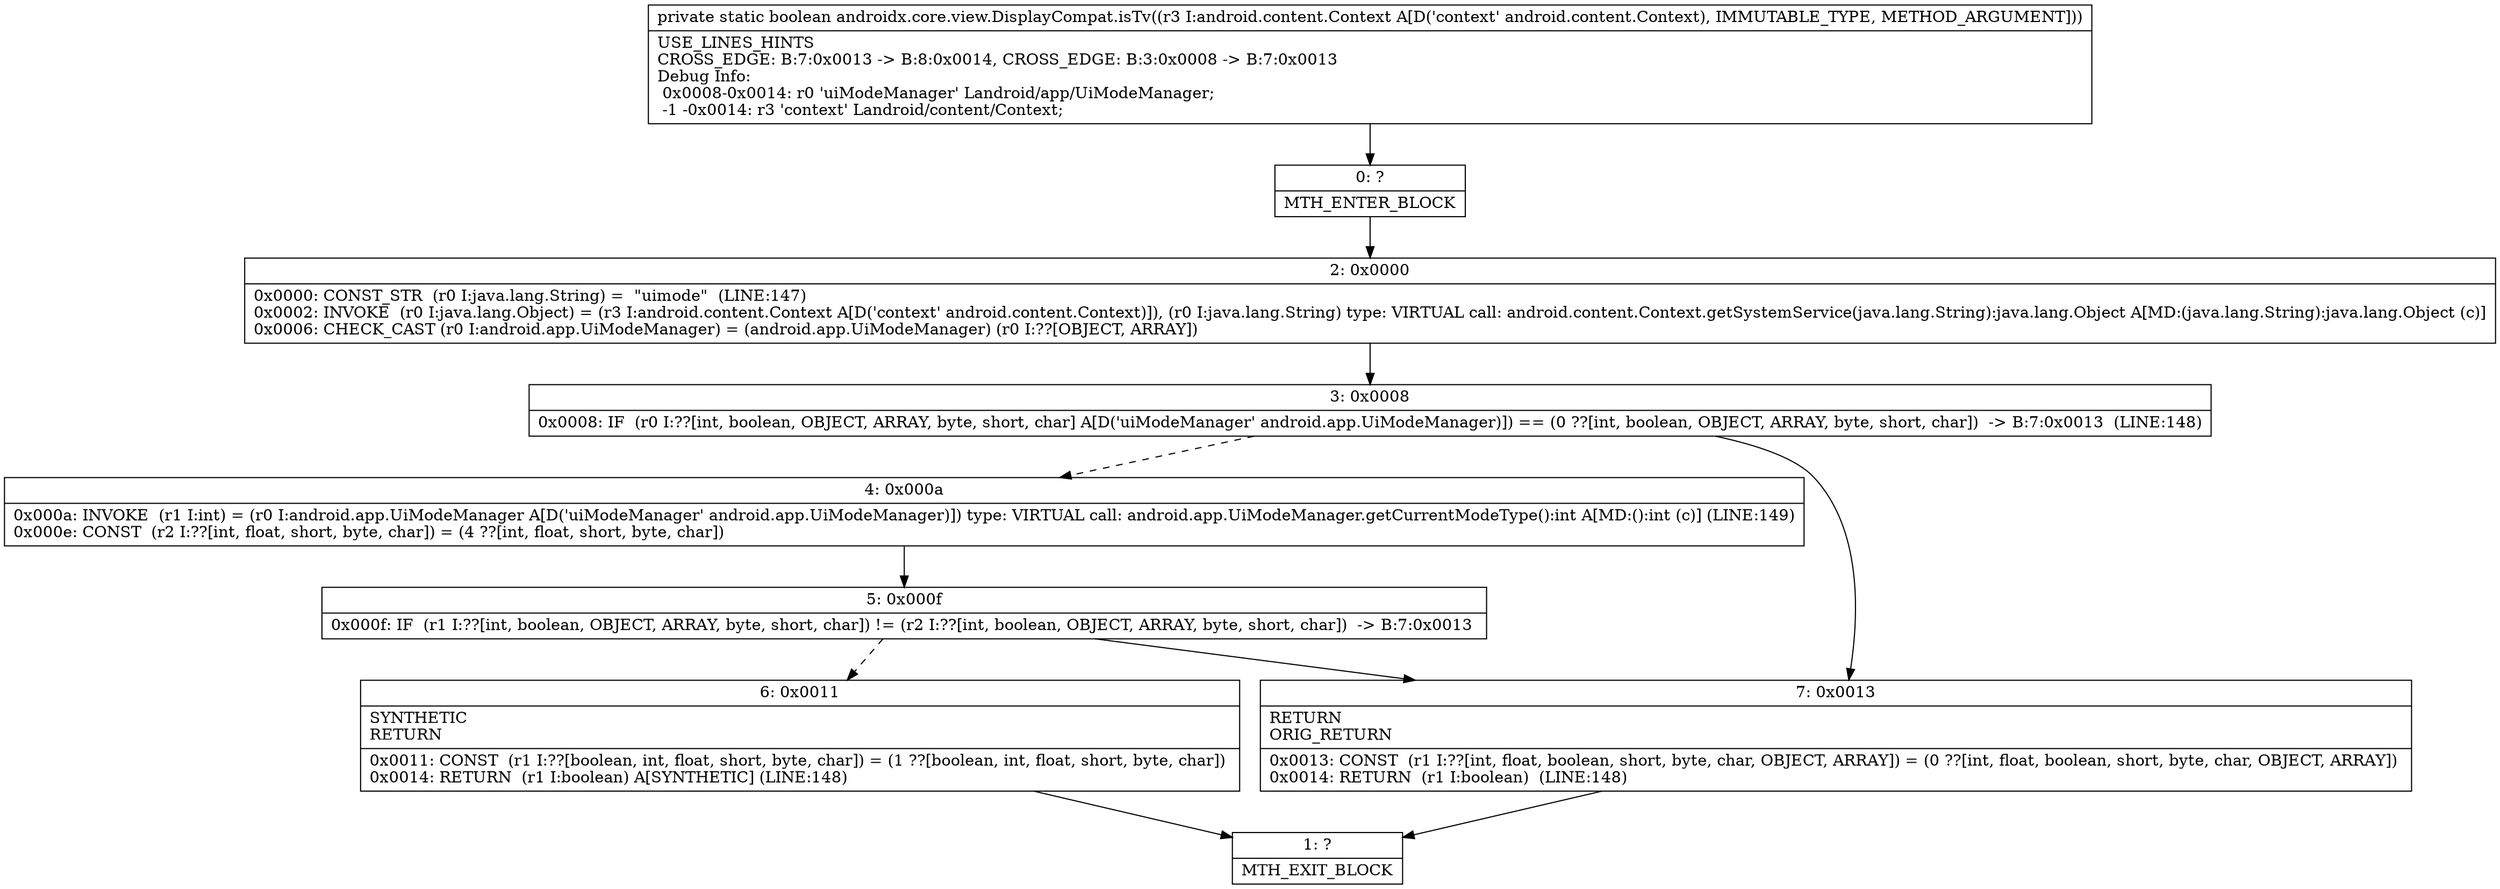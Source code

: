 digraph "CFG forandroidx.core.view.DisplayCompat.isTv(Landroid\/content\/Context;)Z" {
Node_0 [shape=record,label="{0\:\ ?|MTH_ENTER_BLOCK\l}"];
Node_2 [shape=record,label="{2\:\ 0x0000|0x0000: CONST_STR  (r0 I:java.lang.String) =  \"uimode\"  (LINE:147)\l0x0002: INVOKE  (r0 I:java.lang.Object) = (r3 I:android.content.Context A[D('context' android.content.Context)]), (r0 I:java.lang.String) type: VIRTUAL call: android.content.Context.getSystemService(java.lang.String):java.lang.Object A[MD:(java.lang.String):java.lang.Object (c)]\l0x0006: CHECK_CAST (r0 I:android.app.UiModeManager) = (android.app.UiModeManager) (r0 I:??[OBJECT, ARRAY]) \l}"];
Node_3 [shape=record,label="{3\:\ 0x0008|0x0008: IF  (r0 I:??[int, boolean, OBJECT, ARRAY, byte, short, char] A[D('uiModeManager' android.app.UiModeManager)]) == (0 ??[int, boolean, OBJECT, ARRAY, byte, short, char])  \-\> B:7:0x0013  (LINE:148)\l}"];
Node_4 [shape=record,label="{4\:\ 0x000a|0x000a: INVOKE  (r1 I:int) = (r0 I:android.app.UiModeManager A[D('uiModeManager' android.app.UiModeManager)]) type: VIRTUAL call: android.app.UiModeManager.getCurrentModeType():int A[MD:():int (c)] (LINE:149)\l0x000e: CONST  (r2 I:??[int, float, short, byte, char]) = (4 ??[int, float, short, byte, char]) \l}"];
Node_5 [shape=record,label="{5\:\ 0x000f|0x000f: IF  (r1 I:??[int, boolean, OBJECT, ARRAY, byte, short, char]) != (r2 I:??[int, boolean, OBJECT, ARRAY, byte, short, char])  \-\> B:7:0x0013 \l}"];
Node_6 [shape=record,label="{6\:\ 0x0011|SYNTHETIC\lRETURN\l|0x0011: CONST  (r1 I:??[boolean, int, float, short, byte, char]) = (1 ??[boolean, int, float, short, byte, char]) \l0x0014: RETURN  (r1 I:boolean) A[SYNTHETIC] (LINE:148)\l}"];
Node_1 [shape=record,label="{1\:\ ?|MTH_EXIT_BLOCK\l}"];
Node_7 [shape=record,label="{7\:\ 0x0013|RETURN\lORIG_RETURN\l|0x0013: CONST  (r1 I:??[int, float, boolean, short, byte, char, OBJECT, ARRAY]) = (0 ??[int, float, boolean, short, byte, char, OBJECT, ARRAY]) \l0x0014: RETURN  (r1 I:boolean)  (LINE:148)\l}"];
MethodNode[shape=record,label="{private static boolean androidx.core.view.DisplayCompat.isTv((r3 I:android.content.Context A[D('context' android.content.Context), IMMUTABLE_TYPE, METHOD_ARGUMENT]))  | USE_LINES_HINTS\lCROSS_EDGE: B:7:0x0013 \-\> B:8:0x0014, CROSS_EDGE: B:3:0x0008 \-\> B:7:0x0013\lDebug Info:\l  0x0008\-0x0014: r0 'uiModeManager' Landroid\/app\/UiModeManager;\l  \-1 \-0x0014: r3 'context' Landroid\/content\/Context;\l}"];
MethodNode -> Node_0;Node_0 -> Node_2;
Node_2 -> Node_3;
Node_3 -> Node_4[style=dashed];
Node_3 -> Node_7;
Node_4 -> Node_5;
Node_5 -> Node_6[style=dashed];
Node_5 -> Node_7;
Node_6 -> Node_1;
Node_7 -> Node_1;
}

